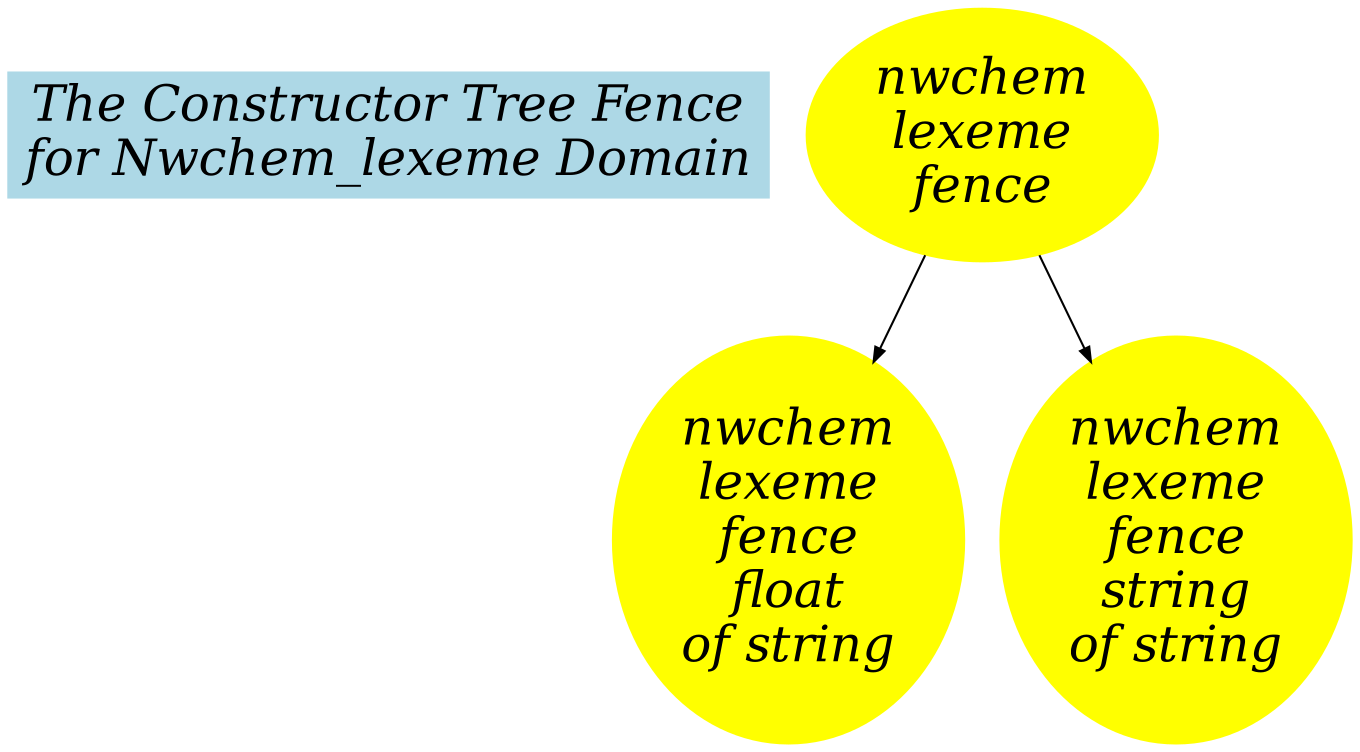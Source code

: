 digraph dgn_lexeme_fence {
  size="14,14";
  node [color=yellow, style=filled, fontsize=24, fontname="Palatino-Italic", fontcolor=black];
  edge [fontname = "Bitstream Vera Sans" fontsize = 12 arrowsize="0.7" dir = down];

  Title [label = "The Constructor Tree Fence\nfor Nwchem_lexeme Domain" shape="record" color=lightblue, style=filled];
  "nwchem\nlexeme\nfence" -> {"nwchem\nlexeme\nfence\nfloat\nof string" "nwchem\nlexeme\nfence\nstring\nof string"};
   }
